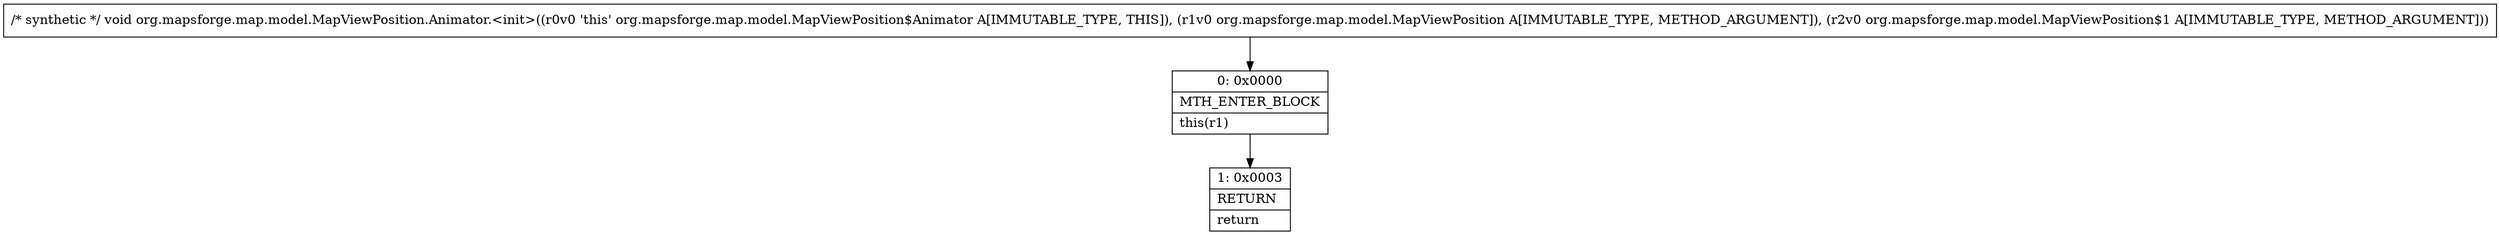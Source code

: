digraph "CFG fororg.mapsforge.map.model.MapViewPosition.Animator.\<init\>(Lorg\/mapsforge\/map\/model\/MapViewPosition;Lorg\/mapsforge\/map\/model\/MapViewPosition$1;)V" {
Node_0 [shape=record,label="{0\:\ 0x0000|MTH_ENTER_BLOCK\l|this(r1)\l}"];
Node_1 [shape=record,label="{1\:\ 0x0003|RETURN\l|return\l}"];
MethodNode[shape=record,label="{\/* synthetic *\/ void org.mapsforge.map.model.MapViewPosition.Animator.\<init\>((r0v0 'this' org.mapsforge.map.model.MapViewPosition$Animator A[IMMUTABLE_TYPE, THIS]), (r1v0 org.mapsforge.map.model.MapViewPosition A[IMMUTABLE_TYPE, METHOD_ARGUMENT]), (r2v0 org.mapsforge.map.model.MapViewPosition$1 A[IMMUTABLE_TYPE, METHOD_ARGUMENT])) }"];
MethodNode -> Node_0;
Node_0 -> Node_1;
}

